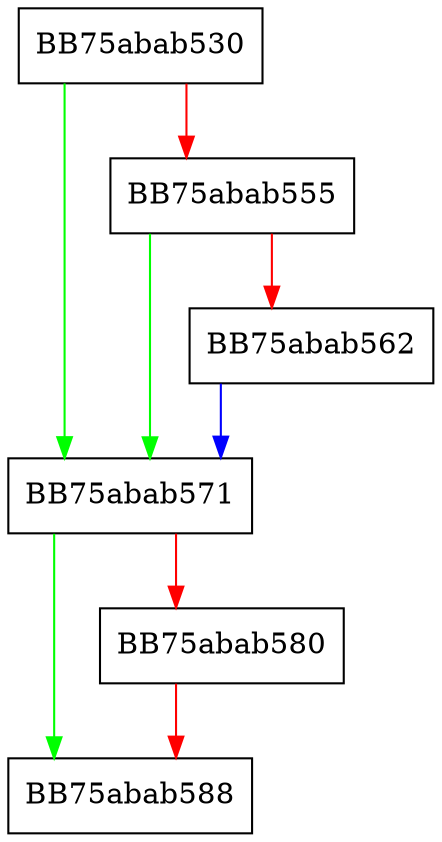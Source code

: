 digraph modmon_module_cleanup {
  node [shape="box"];
  graph [splines=ortho];
  BB75abab530 -> BB75abab571 [color="green"];
  BB75abab530 -> BB75abab555 [color="red"];
  BB75abab555 -> BB75abab571 [color="green"];
  BB75abab555 -> BB75abab562 [color="red"];
  BB75abab562 -> BB75abab571 [color="blue"];
  BB75abab571 -> BB75abab588 [color="green"];
  BB75abab571 -> BB75abab580 [color="red"];
  BB75abab580 -> BB75abab588 [color="red"];
}